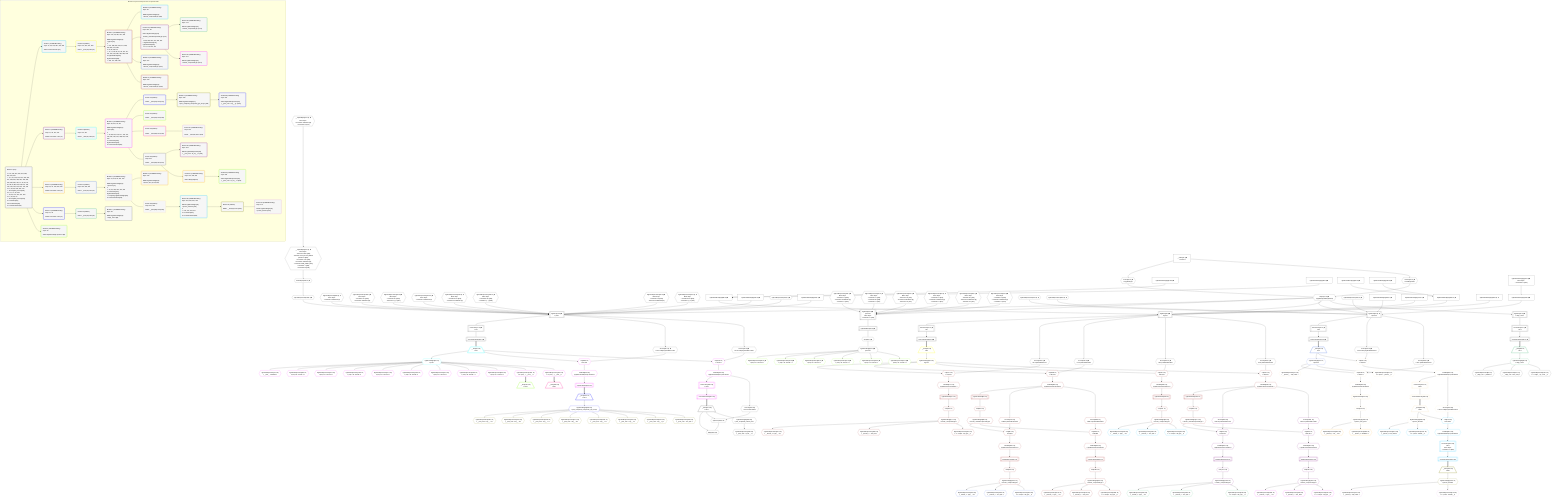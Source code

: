 %%{init: {'themeVariables': { 'fontSize': '12px'}}}%%
graph TD
    classDef path fill:#eee,stroke:#000,color:#000
    classDef plan fill:#fff,stroke-width:1px,color:#000
    classDef itemplan fill:#fff,stroke-width:2px,color:#000
    classDef unbatchedplan fill:#dff,stroke-width:1px,color:#000
    classDef sideeffectplan fill:#fcc,stroke-width:2px,color:#000
    classDef bucket fill:#f6f6f6,color:#000,stroke-width:2px,text-align:left

    subgraph "Buckets for queries/v4/procedure-computed-fields"
    Bucket0("Bucket 0 (root)<br /><br />1: 274, 278, 282, 290, 294, 298, 306, 310, 322<br />ᐳ: 6, 9, 10, 106, 122, 154, 256, 326, 327, 328, 329, 330, 331, 332, 333, 334, 335, 336, 337, 11, 49, 52, 54, 56, 58, 60, 88, 100, 118, 126, 128, 130, 132, 134, 142, 136, 144, 149<br />2: 15, 25, 30, 286, 302, 314<br />ᐳ: Access[307], Access[311]<br />3: 8, 17, 27, 33, 318<br />ᐳ: 32, 34, 275, 287, 291, 303<br />4: 12, 20, 39, 45<br />ᐳ: Access[319], Access[323]<br />5: Connection[22], ConnectionItems[36]<br />6: ConnectionItems[42]"):::bucket
    Bucket1("Bucket 1 (nullableBoundary)<br />Deps: 12, 36, 275, 287, 291, 303<br /><br />ROOT Connectionᐸ8ᐳ[12]"):::bucket
    Bucket2("Bucket 2 (nullableBoundary)<br />Deps: 17, 39, 307, 311<br /><br />ROOT Connectionᐸ15ᐳ[17]"):::bucket
    Bucket3("Bucket 3 (nullableBoundary)<br />Deps: 22, 42, 319, 323, 326<br /><br />ROOT Connectionᐸ20ᐳ[22]"):::bucket
    Bucket4("Bucket 4 (nullableBoundary)<br />Deps: 27, 45<br /><br />ROOT Connectionᐸ25ᐳ[27]"):::bucket
    Bucket5("Bucket 5 (nullableBoundary)<br />Deps: 34<br /><br />ROOT PgSelectSingleᐸpersonᐳ[34]"):::bucket
    Bucket10("Bucket 10 (listItem)<br />Deps: 275, 287, 291, 303<br /><br />ROOT __Item{10}ᐸ36ᐳ[62]"):::bucket
    Bucket11("Bucket 11 (listItem)<br />Deps: 307, 311<br /><br />ROOT __Item{11}ᐸ39ᐳ[64]"):::bucket
    Bucket12("Bucket 12 (listItem)<br />Deps: 319, 323, 326<br /><br />ROOT __Item{12}ᐸ42ᐳ[66]"):::bucket
    Bucket13("Bucket 13 (listItem)<br /><br />ROOT __Item{13}ᐸ45ᐳ[68]"):::bucket
    Bucket14("Bucket 14 (nullableBoundary)<br />Deps: 275, 63, 287, 291, 303<br /><br />ROOT PgSelectSingle{10}ᐸtypesᐳ[63]<br />1: <br />ᐳ: 276, 288, 292, 304, 277, 289, 293, 305, 279, 283<br />2: 76, 85, 98, 116<br />ᐳ: 75, 77, 84, 86, 97, 99, 115, 117, 161, 184, 202, 280, 281, 284, 285<br />3: PgSelectRows[166], PgSelectRows[189]<br />ᐳ: 165, 167, 188, 190"):::bucket
    Bucket15("Bucket 15 (nullableBoundary)<br />Deps: 65, 307, 64, 311<br /><br />ROOT PgSelectSingle{11}ᐸpostᐳ[65]<br />1: <br />ᐳ: 78, 89, 101, 119, 127, 129, 131, 133, 135, 150, 151, 308, 312, 309, 313<br />2: Connection[155], PgSelectRows[156]<br />3: ConnectionItems[181]"):::bucket
    Bucket16("Bucket 16 (nullableBoundary)<br />Deps: 67, 319, 66, 323, 326<br /><br />ROOT PgSelectSingle{12}ᐸpersonᐳ[67]<br />1: <br />ᐳ: 79, 91, 320, 324, 321, 325<br />2: Connection[107], PgSelectRows[124]<br />ᐳ: First[123], PgSelectSingle[125]<br />3: ConnectionItems[169]"):::bucket
    Bucket17("Bucket 17 (nullableBoundary)<br />Deps: 69<br /><br />ROOT PgSelectSingle{13}ᐸedge_caseᐳ[69]"):::bucket
    Bucket18("Bucket 18 (nullableBoundary)<br />Deps: 99<br /><br />ROOT PgSelectSingle{14}ᐸfrmcdc_compoundTypeᐳ[99]"):::bucket
    Bucket19("Bucket 19 (nullableBoundary)<br />Deps: 305, 117<br /><br />ROOT PgSelectSingle{14}ᐸfrmcdc_nestedCompoundTypeᐳ[117]<br />1: <br />ᐳ: 295, 299, 296, 297, 300, 301<br />2: PgSelectRows[178], PgSelectRows[196]<br />ᐳ: 177, 179, 195, 197"):::bucket
    Bucket20("Bucket 20 (nullableBoundary)<br />Deps: 125<br /><br />ROOT PgSelectSingle{16}ᐸperson_first_postᐳ[125]"):::bucket
    Bucket21("Bucket 21 (listItem)<br /><br />ROOT __Item{21}ᐸ156ᐳ[157]"):::bucket
    Bucket22("Bucket 22 (listItem)<br /><br />ROOT __Item{22}ᐸ150ᐳ[159]"):::bucket
    Bucket23("Bucket 23 (listItem)<br /><br />ROOT __Item{23}ᐸ151ᐳ[160]"):::bucket
    Bucket24("Bucket 24 (nullableBoundary)<br />Deps: 158<br /><br />ROOT PgSelectSingle{21}ᐸpost_computed_compound_type_arrayᐳ[158]"):::bucket
    Bucket25("Bucket 25 (nullableBoundary)<br />Deps: 160<br /><br />ROOT __Item{23}ᐸ151ᐳ[160]"):::bucket
    Bucket29("Bucket 29 (nullableBoundary)<br />Deps: 167<br /><br />ROOT PgSelectSingle{14}ᐸfrmcdc_compoundTypeᐳ[167]"):::bucket
    Bucket30("Bucket 30 (nullableBoundary)<br />Deps: 179<br /><br />ROOT PgSelectSingle{19}ᐸfrmcdc_compoundTypeᐳ[179]"):::bucket
    Bucket31("Bucket 31 (nullableBoundary)<br />Deps: 190<br /><br />ROOT PgSelectSingle{14}ᐸfrmcdc_compoundTypeᐳ[190]"):::bucket
    Bucket32("Bucket 32 (nullableBoundary)<br />Deps: 197<br /><br />ROOT PgSelectSingle{19}ᐸfrmcdc_compoundTypeᐳ[197]"):::bucket
    Bucket33("Bucket 33 (listItem)<br />Deps: 321, 326<br /><br />ROOT __Item{33}ᐸ169ᐳ[205]"):::bucket
    Bucket34("Bucket 34 (listItem)<br />Deps: 313<br /><br />ROOT __Item{34}ᐸ181ᐳ[207]"):::bucket
    Bucket35("Bucket 35 (nullableBoundary)<br />Deps: 206, 326, 315, 205<br /><br />ROOT PgSelectSingle{33}ᐸperson_friendsᐳ[206]<br />1: <br />ᐳ: 241, 247, 316, 317<br />2: Connection[257]<br />3: ConnectionItems[264]"):::bucket
    Bucket36("Bucket 36 (nullableBoundary)<br />Deps: 209<br /><br />ROOT PgClassExpression{34}ᐸ__post_com...al_set__.vᐳ[209]"):::bucket
    Bucket37("Bucket 37 (nullableBoundary)<br />Deps: 210, 209, 250<br /><br />ROOT Edge{34}[210]"):::bucket
    Bucket38("Bucket 38 (nullableBoundary)<br />Deps: 223<br /><br />ROOT PgClassExpression{24}ᐸ__post_com...rray__.”g”ᐳ[223]"):::bucket
    Bucket39("Bucket 39 (nullableBoundary)<br />Deps: 209<br /><br />ROOT PgClassExpression{34}ᐸ__post_com...al_set__.vᐳ[209]"):::bucket
    Bucket41("Bucket 41 (listItem)<br /><br />ROOT __Item{41}ᐸ264ᐳ[269]"):::bucket
    Bucket42("Bucket 42 (nullableBoundary)<br />Deps: 270<br /><br />ROOT PgSelectSingle{41}ᐸperson_friendsᐳ[270]"):::bucket
    end
    Bucket0 --> Bucket1 & Bucket2 & Bucket3 & Bucket4 & Bucket5
    Bucket1 --> Bucket10
    Bucket2 --> Bucket11
    Bucket3 --> Bucket12
    Bucket4 --> Bucket13
    Bucket10 --> Bucket14
    Bucket11 --> Bucket15
    Bucket12 --> Bucket16
    Bucket13 --> Bucket17
    Bucket14 --> Bucket18 & Bucket19 & Bucket29 & Bucket31
    Bucket15 --> Bucket21 & Bucket22 & Bucket23 & Bucket34
    Bucket16 --> Bucket20 & Bucket33
    Bucket19 --> Bucket30 & Bucket32
    Bucket21 --> Bucket24
    Bucket23 --> Bucket25
    Bucket24 --> Bucket38
    Bucket33 --> Bucket35
    Bucket34 --> Bucket36 & Bucket37
    Bucket35 --> Bucket41
    Bucket37 --> Bucket39
    Bucket41 --> Bucket42

    %% plan dependencies
    PgSelect15[["PgSelect[15∈0] ➊<br />ᐸpostᐳ"]]:::plan
    Object11{{"Object[11∈0] ➊<br />ᐸ{pgSettings,withPgClient}ᐳ"}}:::plan
    PgFromExpression88{{"PgFromExpression[88∈0] ➊<br />More deps:<br />- Constantᐸundefinedᐳ[6]"}}:::plan
    PgFromExpression100{{"PgFromExpression[100∈0] ➊<br />More deps:<br />- Constantᐸ15ᐳ[329]<br />- Constantᐸundefinedᐳ[6]"}}:::plan
    PgFromExpression118{{"PgFromExpression[118∈0] ➊<br />More deps:<br />- Constantᐸ20ᐳ[330]<br />- Constantᐸ'[...]'ᐳ[331]"}}:::plan
    PgFromExpression126{{"PgFromExpression[126∈0] ➊<br />More deps:<br />- Constantᐸundefinedᐳ[6]"}}:::plan
    PgFromExpression128{{"PgFromExpression[128∈0] ➊<br />More deps:<br />- Constantᐸ15ᐳ[329]<br />- Constantᐸundefinedᐳ[6]"}}:::plan
    PgFromExpression130{{"PgFromExpression[130∈0] ➊<br />More deps:<br />- Constantᐸ20ᐳ[330]<br />- Constantᐸ'[...]'ᐳ[331]"}}:::plan
    PgFromExpression132{{"PgFromExpression[132∈0] ➊<br />More deps:<br />- Constantᐸ15ᐳ[329]<br />- Constantᐸundefinedᐳ[6]"}}:::plan
    PgFromExpression134{{"PgFromExpression[134∈0] ➊<br />More deps:<br />- Constantᐸ20ᐳ[330]<br />- Constantᐸ'[...]'ᐳ[331]"}}:::plan
    PgFromExpression149{{"PgFromExpression[149∈0] ➊"}}:::plan
    PgSelectInlineApply306["PgSelectInlineApply[306∈0] ➊"]:::plan
    PgFromExpression154{{"PgFromExpression[154∈0] ➊"}}:::plan
    PgSelectInlineApply310["PgSelectInlineApply[310∈0] ➊"]:::plan
    Object11 & PgFromExpression88 & PgFromExpression100 & PgFromExpression118 & PgFromExpression126 & PgFromExpression128 & PgFromExpression130 & PgFromExpression132 & PgFromExpression134 & PgFromExpression149 & PgSelectInlineApply306 & PgFromExpression154 & PgSelectInlineApply310 --> PgSelect15
    PgSelect30[["PgSelect[30∈0] ➊<br />ᐸpersonᐳ<br />More deps:<br />- Constantᐸ1ᐳ[326]"]]:::plan
    PgFromExpression49{{"PgFromExpression[49∈0] ➊<br />More deps:<br />- Constantᐸ1ᐳ[326]<br />- Constantᐸundefinedᐳ[6]<br />- Constantᐸ7ᐳ[327]"}}:::plan
    PgFromExpression52{{"PgFromExpression[52∈0] ➊<br />More deps:<br />- Constantᐸ1ᐳ[326]<br />- Constantᐸ8ᐳ[328]<br />- Constantᐸ7ᐳ[327]"}}:::plan
    PgFromExpression54{{"PgFromExpression[54∈0] ➊<br />More deps:<br />- Constantᐸ1ᐳ[326]<br />- Constantᐸundefinedᐳ[6]<br />- Constantᐸ7ᐳ[327]"}}:::plan
    PgFromExpression56{{"PgFromExpression[56∈0] ➊<br />More deps:<br />- Constantᐸ1ᐳ[326]<br />- Constantᐸundefinedᐳ[6]<br />- Constantᐸ7ᐳ[327]"}}:::plan
    PgFromExpression58{{"PgFromExpression[58∈0] ➊<br />More deps:<br />- Constantᐸ1ᐳ[326]<br />- Constantᐸundefinedᐳ[6]<br />- Constantᐸ7ᐳ[327]"}}:::plan
    PgFromExpression60{{"PgFromExpression[60∈0] ➊<br />More deps:<br />- Constantᐸ1ᐳ[326]<br />- Constantᐸundefinedᐳ[6]<br />- Constantᐸ7ᐳ[327]"}}:::plan
    Object11 & PgFromExpression49 & PgFromExpression52 & PgFromExpression54 & PgFromExpression56 & PgFromExpression58 & PgFromExpression60 --> PgSelect30
    __InputObject136{{"__InputObject[136∈0] ➊<br />More deps:<br />- Constantᐸ419ᐳ[332]<br />- Constantᐸ'easy cheesy baked potatoes'ᐳ[333]<br />- Constantᐸ'red'ᐳ[334]<br />- Constantᐸundefinedᐳ[6]<br />- Constantᐸ'BAR_FOO'ᐳ[335]<br />- Constantᐸ''ᐳ[336]<br />- Constantᐸ8ᐳ[328]"}}:::plan
    __InputObject142{{"__InputObject[142∈0] ➊<br />More deps:<br />- Constantᐸundefinedᐳ[6]<br />- Constantᐸ5ᐳ[337]"}}:::plan
    __InputObject142 --> __InputObject136
    PgSelect20[["PgSelect[20∈0] ➊<br />ᐸpersonᐳ"]]:::plan
    PgFromExpression106{{"PgFromExpression[106∈0] ➊"}}:::plan
    PgFromExpression256{{"PgFromExpression[256∈0] ➊"}}:::plan
    PgSelectInlineApply318["PgSelectInlineApply[318∈0] ➊"]:::plan
    PgFromExpression122{{"PgFromExpression[122∈0] ➊"}}:::plan
    PgSelectInlineApply322["PgSelectInlineApply[322∈0] ➊"]:::plan
    Object11 & PgFromExpression106 & PgFromExpression256 & PgSelectInlineApply318 & PgFromExpression122 & PgSelectInlineApply322 --> PgSelect20
    PgSelect8[["PgSelect[8∈0] ➊<br />ᐸtypesᐳ"]]:::plan
    PgSelectInlineApply274["PgSelectInlineApply[274∈0] ➊"]:::plan
    PgSelectInlineApply286["PgSelectInlineApply[286∈0] ➊"]:::plan
    PgSelectInlineApply290["PgSelectInlineApply[290∈0] ➊"]:::plan
    PgSelectInlineApply302["PgSelectInlineApply[302∈0] ➊"]:::plan
    Object11 & PgSelectInlineApply274 & PgSelectInlineApply286 & PgSelectInlineApply290 & PgSelectInlineApply302 --> PgSelect8
    Access9{{"Access[9∈0] ➊<br />ᐸ2.pgSettingsᐳ"}}:::plan
    Access10{{"Access[10∈0] ➊<br />ᐸ2.withPgClientᐳ"}}:::plan
    Access9 & Access10 --> Object11
    PgSelectInlineApply278["PgSelectInlineApply[278∈0] ➊"]:::plan
    PgSelectInlineApply282["PgSelectInlineApply[282∈0] ➊"]:::plan
    PgSelectInlineApply278 & PgSelectInlineApply282 --> PgSelectInlineApply286
    PgSelectInlineApply294["PgSelectInlineApply[294∈0] ➊"]:::plan
    PgSelectInlineApply298["PgSelectInlineApply[298∈0] ➊"]:::plan
    PgSelectInlineApply294 & PgSelectInlineApply298 --> PgSelectInlineApply302
    __Value2["__Value[2∈0] ➊<br />ᐸcontextᐳ"]:::plan
    __Value2 --> Access9
    __Value2 --> Access10
    Connection12[["Connection[12∈0] ➊<br />ᐸ8ᐳ"]]:::plan
    PgSelect8 --> Connection12
    Connection17[["Connection[17∈0] ➊<br />ᐸ15ᐳ"]]:::plan
    PgSelect15 --> Connection17
    Connection22[["Connection[22∈0] ➊<br />ᐸ20ᐳ"]]:::plan
    PgSelect20 --> Connection22
    PgSelect25[["PgSelect[25∈0] ➊<br />ᐸedge_caseᐳ"]]:::plan
    Object11 --> PgSelect25
    Connection27[["Connection[27∈0] ➊<br />ᐸ25ᐳ"]]:::plan
    PgSelect25 --> Connection27
    First32{{"First[32∈0] ➊"}}:::plan
    PgSelectRows33[["PgSelectRows[33∈0] ➊"]]:::plan
    PgSelectRows33 --> First32
    PgSelect30 --> PgSelectRows33
    PgSelectSingle34{{"PgSelectSingle[34∈0] ➊<br />ᐸpersonᐳ"}}:::plan
    First32 --> PgSelectSingle34
    ConnectionItems36[["ConnectionItems[36∈0] ➊"]]:::plan
    Connection12 --> ConnectionItems36
    ConnectionItems39[["ConnectionItems[39∈0] ➊"]]:::plan
    Connection17 --> ConnectionItems39
    ConnectionItems42[["ConnectionItems[42∈0] ➊"]]:::plan
    Connection22 --> ConnectionItems42
    ConnectionItems45[["ConnectionItems[45∈0] ➊"]]:::plan
    Connection27 --> ConnectionItems45
    BakedInput144{{"BakedInput[144∈0] ➊"}}:::plan
    __InputObject136 --> BakedInput144
    BakedInput144 --> PgFromExpression149
    Access275{{"Access[275∈0] ➊<br />ᐸ8.m.joinDetailsFor71ᐳ"}}:::plan
    PgSelect8 --> Access275
    Access287{{"Access[287∈0] ➊<br />ᐸ8.m.joinDetailsFor82ᐳ"}}:::plan
    PgSelect8 --> Access287
    Access291{{"Access[291∈0] ➊<br />ᐸ8.m.joinDetailsFor95ᐳ"}}:::plan
    PgSelect8 --> Access291
    Access303{{"Access[303∈0] ➊<br />ᐸ8.m.joinDetailsFor113ᐳ"}}:::plan
    PgSelect8 --> Access303
    Access307{{"Access[307∈0] ➊<br />ᐸ15.m.subqueryDetailsFor145ᐳ"}}:::plan
    PgSelect15 --> Access307
    Access311{{"Access[311∈0] ➊<br />ᐸ15.m.subqueryDetailsFor152ᐳ"}}:::plan
    PgSelect15 --> Access311
    PgSelectInlineApply314["PgSelectInlineApply[314∈0] ➊<br />More deps:<br />- Constantᐸ1ᐳ[326]"]:::plan
    PgSelectInlineApply314 --> PgSelectInlineApply318
    Access319{{"Access[319∈0] ➊<br />ᐸ20.m.subqueryDetailsFor102ᐳ"}}:::plan
    PgSelect20 --> Access319
    Access323{{"Access[323∈0] ➊<br />ᐸ20.m.joinDetailsFor120ᐳ"}}:::plan
    PgSelect20 --> Access323
    PgClassExpression50{{"PgClassExpression[50∈5] ➊<br />ᐸ(1/0) /* E...ferred! */ᐳ"}}:::plan
    PgSelectSingle34 --> PgClassExpression50
    PgClassExpression53{{"PgClassExpression[53∈5] ➊<br />ᐸ(1/0) /* E...ferred! */ᐳ"}}:::plan
    PgSelectSingle34 --> PgClassExpression53
    PgClassExpression55{{"PgClassExpression[55∈5] ➊<br />ᐸ(1/0) /* E...ferred! */ᐳ"}}:::plan
    PgSelectSingle34 --> PgClassExpression55
    PgClassExpression57{{"PgClassExpression[57∈5] ➊<br />ᐸ(1/0) /* E...ferred! */ᐳ"}}:::plan
    PgSelectSingle34 --> PgClassExpression57
    PgClassExpression59{{"PgClassExpression[59∈5] ➊<br />ᐸ(1/0) /* E...ferred! */ᐳ"}}:::plan
    PgSelectSingle34 --> PgClassExpression59
    PgClassExpression61{{"PgClassExpression[61∈5] ➊<br />ᐸ(1/0) /* E...ferred! */ᐳ"}}:::plan
    PgSelectSingle34 --> PgClassExpression61
    __Item62[/"__Item[62∈10]<br />ᐸ36ᐳ"\]:::itemplan
    ConnectionItems36 ==> __Item62
    PgSelectSingle63{{"PgSelectSingle[63∈10]<br />ᐸtypesᐳ"}}:::plan
    __Item62 --> PgSelectSingle63
    __Item64[/"__Item[64∈11]<br />ᐸ39ᐳ"\]:::itemplan
    ConnectionItems39 ==> __Item64
    PgSelectSingle65{{"PgSelectSingle[65∈11]<br />ᐸpostᐳ"}}:::plan
    __Item64 --> PgSelectSingle65
    __Item66[/"__Item[66∈12]<br />ᐸ42ᐳ"\]:::itemplan
    ConnectionItems42 ==> __Item66
    PgSelectSingle67{{"PgSelectSingle[67∈12]<br />ᐸpersonᐳ"}}:::plan
    __Item66 --> PgSelectSingle67
    __Item68[/"__Item[68∈13]<br />ᐸ45ᐳ"\]:::itemplan
    ConnectionItems45 ==> __Item68
    PgSelectSingle69{{"PgSelectSingle[69∈13]<br />ᐸedge_caseᐳ"}}:::plan
    __Item68 --> PgSelectSingle69
    List276{{"List[276∈14]<br />ᐸ275,63ᐳ"}}:::plan
    Access275 & PgSelectSingle63 --> List276
    List280{{"List[280∈14]<br />ᐸ279,86ᐳ"}}:::plan
    Access279{{"Access[279∈14]<br />ᐸ289.m.joinDetailsFor163ᐳ"}}:::plan
    PgSelectSingle86{{"PgSelectSingle[86∈14]<br />ᐸfrmcdc_nestedCompoundTypeᐳ"}}:::plan
    Access279 & PgSelectSingle86 --> List280
    List284{{"List[284∈14]<br />ᐸ283,86ᐳ"}}:::plan
    Access283{{"Access[283∈14]<br />ᐸ289.m.joinDetailsFor186ᐳ"}}:::plan
    Access283 & PgSelectSingle86 --> List284
    List288{{"List[288∈14]<br />ᐸ287,63ᐳ"}}:::plan
    Access287 & PgSelectSingle63 --> List288
    List292{{"List[292∈14]<br />ᐸ291,63ᐳ"}}:::plan
    Access291 & PgSelectSingle63 --> List292
    List304{{"List[304∈14]<br />ᐸ303,63ᐳ"}}:::plan
    Access303 & PgSelectSingle63 --> List304
    First75{{"First[75∈14]"}}:::plan
    PgSelectRows76[["PgSelectRows[76∈14]"]]:::plan
    PgSelectRows76 --> First75
    Lambda277{{"Lambda[277∈14]<br />ᐸpgInlineViaJoinTransformᐳ"}}:::plan
    Lambda277 --> PgSelectRows76
    PgSelectSingle77{{"PgSelectSingle[77∈14]<br />ᐸfrmcdc_compoundTypeᐳ"}}:::plan
    First75 --> PgSelectSingle77
    First84{{"First[84∈14]"}}:::plan
    PgSelectRows85[["PgSelectRows[85∈14]"]]:::plan
    PgSelectRows85 --> First84
    Lambda289{{"Lambda[289∈14]<br />ᐸpgInlineViaJoinTransformᐳ"}}:::plan
    Lambda289 --> PgSelectRows85
    First84 --> PgSelectSingle86
    First97{{"First[97∈14]"}}:::plan
    PgSelectRows98[["PgSelectRows[98∈14]"]]:::plan
    PgSelectRows98 --> First97
    Lambda293{{"Lambda[293∈14]<br />ᐸpgInlineViaJoinTransformᐳ"}}:::plan
    Lambda293 --> PgSelectRows98
    PgSelectSingle99{{"PgSelectSingle[99∈14]<br />ᐸfrmcdc_compoundTypeᐳ"}}:::plan
    First97 --> PgSelectSingle99
    First115{{"First[115∈14]"}}:::plan
    PgSelectRows116[["PgSelectRows[116∈14]"]]:::plan
    PgSelectRows116 --> First115
    Lambda305{{"Lambda[305∈14]<br />ᐸpgInlineViaJoinTransformᐳ"}}:::plan
    Lambda305 --> PgSelectRows116
    PgSelectSingle117{{"PgSelectSingle[117∈14]<br />ᐸfrmcdc_nestedCompoundTypeᐳ"}}:::plan
    First115 --> PgSelectSingle117
    PgClassExpression161{{"PgClassExpression[161∈14]<br />ᐸ__frmcdc_c...type__.”a”ᐳ"}}:::plan
    PgSelectSingle77 --> PgClassExpression161
    First165{{"First[165∈14]"}}:::plan
    PgSelectRows166[["PgSelectRows[166∈14]"]]:::plan
    PgSelectRows166 --> First165
    Lambda281{{"Lambda[281∈14]<br />ᐸpgInlineViaJoinTransformᐳ"}}:::plan
    Lambda281 --> PgSelectRows166
    PgSelectSingle167{{"PgSelectSingle[167∈14]<br />ᐸfrmcdc_compoundTypeᐳ"}}:::plan
    First165 --> PgSelectSingle167
    PgClassExpression184{{"PgClassExpression[184∈14]<br />ᐸ__frmcdc_c....”foo_bar”ᐳ"}}:::plan
    PgSelectSingle77 --> PgClassExpression184
    First188{{"First[188∈14]"}}:::plan
    PgSelectRows189[["PgSelectRows[189∈14]"]]:::plan
    PgSelectRows189 --> First188
    Lambda285{{"Lambda[285∈14]<br />ᐸpgInlineViaJoinTransformᐳ"}}:::plan
    Lambda285 --> PgSelectRows189
    PgSelectSingle190{{"PgSelectSingle[190∈14]<br />ᐸfrmcdc_compoundTypeᐳ"}}:::plan
    First188 --> PgSelectSingle190
    PgClassExpression202{{"PgClassExpression[202∈14]<br />ᐸ”c”.”compo...nd_type__)ᐳ"}}:::plan
    PgSelectSingle77 --> PgClassExpression202
    List276 --> Lambda277
    Lambda289 --> Access279
    List280 --> Lambda281
    Lambda289 --> Access283
    List284 --> Lambda285
    List288 --> Lambda289
    List292 --> Lambda293
    List304 --> Lambda305
    List308{{"List[308∈15]<br />ᐸ307,64ᐳ"}}:::plan
    Access307 & __Item64 --> List308
    List312{{"List[312∈15]<br />ᐸ311,64ᐳ"}}:::plan
    Access311 & __Item64 --> List312
    PgClassExpression78{{"PgClassExpression[78∈15]<br />ᐸ__post__.”headline”ᐳ"}}:::plan
    PgSelectSingle65 --> PgClassExpression78
    PgClassExpression89{{"PgClassExpression[89∈15]<br />ᐸ(1/0) /* E...ferred! */ᐳ"}}:::plan
    PgSelectSingle65 --> PgClassExpression89
    PgClassExpression101{{"PgClassExpression[101∈15]<br />ᐸ(1/0) /* E...ferred! */ᐳ"}}:::plan
    PgSelectSingle65 --> PgClassExpression101
    PgClassExpression119{{"PgClassExpression[119∈15]<br />ᐸ(1/0) /* E...ferred! */ᐳ"}}:::plan
    PgSelectSingle65 --> PgClassExpression119
    PgClassExpression127{{"PgClassExpression[127∈15]<br />ᐸ(1/0) /* E...ferred! */ᐳ"}}:::plan
    PgSelectSingle65 --> PgClassExpression127
    PgClassExpression129{{"PgClassExpression[129∈15]<br />ᐸ(1/0) /* E...ferred! */ᐳ"}}:::plan
    PgSelectSingle65 --> PgClassExpression129
    PgClassExpression131{{"PgClassExpression[131∈15]<br />ᐸ(1/0) /* E...ferred! */ᐳ"}}:::plan
    PgSelectSingle65 --> PgClassExpression131
    PgClassExpression133{{"PgClassExpression[133∈15]<br />ᐸ(1/0) /* E...ferred! */ᐳ"}}:::plan
    PgSelectSingle65 --> PgClassExpression133
    PgClassExpression135{{"PgClassExpression[135∈15]<br />ᐸ(1/0) /* E...ferred! */ᐳ"}}:::plan
    PgSelectSingle65 --> PgClassExpression135
    PgClassExpression150{{"PgClassExpression[150∈15]<br />ᐸ”a”.”post_...(__post__)ᐳ"}}:::plan
    PgSelectSingle65 --> PgClassExpression150
    PgClassExpression151{{"PgClassExpression[151∈15]<br />ᐸ”a”.”post_...(__post__)ᐳ"}}:::plan
    PgSelectSingle65 --> PgClassExpression151
    Connection155[["Connection[155∈15]<br />ᐸ313ᐳ"]]:::plan
    Lambda313{{"Lambda[313∈15]<br />ᐸpgInlineViaSubqueryTransformᐳ"}}:::plan
    Lambda313 --> Connection155
    PgSelectRows156[["PgSelectRows[156∈15]"]]:::plan
    Lambda309{{"Lambda[309∈15]<br />ᐸpgInlineViaSubqueryTransformᐳ"}}:::plan
    Lambda309 --> PgSelectRows156
    ConnectionItems181[["ConnectionItems[181∈15]"]]:::plan
    Connection155 --> ConnectionItems181
    List308 --> Lambda309
    List312 --> Lambda313
    List320{{"List[320∈16]<br />ᐸ319,66ᐳ"}}:::plan
    Access319 & __Item66 --> List320
    List324{{"List[324∈16]<br />ᐸ323,67ᐳ"}}:::plan
    Access323 & PgSelectSingle67 --> List324
    PgClassExpression79{{"PgClassExpression[79∈16]<br />ᐸ__person__...full_name”ᐳ"}}:::plan
    PgSelectSingle67 --> PgClassExpression79
    PgClassExpression91{{"PgClassExpression[91∈16]<br />ᐸ”c”.”perso..._person__)ᐳ"}}:::plan
    PgSelectSingle67 --> PgClassExpression91
    Connection107[["Connection[107∈16]<br />ᐸ321ᐳ"]]:::plan
    Lambda321{{"Lambda[321∈16]<br />ᐸpgInlineViaSubqueryTransformᐳ"}}:::plan
    Lambda321 --> Connection107
    First123{{"First[123∈16]"}}:::plan
    PgSelectRows124[["PgSelectRows[124∈16]"]]:::plan
    PgSelectRows124 --> First123
    Lambda325{{"Lambda[325∈16]<br />ᐸpgInlineViaJoinTransformᐳ"}}:::plan
    Lambda325 --> PgSelectRows124
    PgSelectSingle125{{"PgSelectSingle[125∈16]<br />ᐸperson_first_postᐳ"}}:::plan
    First123 --> PgSelectSingle125
    ConnectionItems169[["ConnectionItems[169∈16]"]]:::plan
    Connection107 --> ConnectionItems169
    List320 --> Lambda321
    List324 --> Lambda325
    PgClassExpression80{{"PgClassExpression[80∈17]<br />ᐸ__edge_cas...s_default”ᐳ"}}:::plan
    PgSelectSingle69 --> PgClassExpression80
    PgClassExpression92{{"PgClassExpression[92∈17]<br />ᐸ__edge_cas...cast_easy”ᐳ"}}:::plan
    PgSelectSingle69 --> PgClassExpression92
    PgClassExpression109{{"PgClassExpression[109∈17]<br />ᐸ”c”.”edge_...ge_case__)ᐳ"}}:::plan
    PgSelectSingle69 --> PgClassExpression109
    PgClassExpression168{{"PgClassExpression[168∈18]<br />ᐸ__frmcdc_c...type__.”a”ᐳ"}}:::plan
    PgSelectSingle99 --> PgClassExpression168
    PgClassExpression191{{"PgClassExpression[191∈18]<br />ᐸ__frmcdc_c....”foo_bar”ᐳ"}}:::plan
    PgSelectSingle99 --> PgClassExpression191
    PgClassExpression204{{"PgClassExpression[204∈18]<br />ᐸ”c”.”compo...nd_type__)ᐳ"}}:::plan
    PgSelectSingle99 --> PgClassExpression204
    List296{{"List[296∈19]<br />ᐸ295,117ᐳ"}}:::plan
    Access295{{"Access[295∈19]<br />ᐸ305.m.joinDetailsFor173ᐳ"}}:::plan
    Access295 & PgSelectSingle117 --> List296
    List300{{"List[300∈19]<br />ᐸ299,117ᐳ"}}:::plan
    Access299{{"Access[299∈19]<br />ᐸ305.m.joinDetailsFor193ᐳ"}}:::plan
    Access299 & PgSelectSingle117 --> List300
    First177{{"First[177∈19]"}}:::plan
    PgSelectRows178[["PgSelectRows[178∈19]"]]:::plan
    PgSelectRows178 --> First177
    Lambda297{{"Lambda[297∈19]<br />ᐸpgInlineViaJoinTransformᐳ"}}:::plan
    Lambda297 --> PgSelectRows178
    PgSelectSingle179{{"PgSelectSingle[179∈19]<br />ᐸfrmcdc_compoundTypeᐳ"}}:::plan
    First177 --> PgSelectSingle179
    First195{{"First[195∈19]"}}:::plan
    PgSelectRows196[["PgSelectRows[196∈19]"]]:::plan
    PgSelectRows196 --> First195
    Lambda301{{"Lambda[301∈19]<br />ᐸpgInlineViaJoinTransformᐳ"}}:::plan
    Lambda301 --> PgSelectRows196
    PgSelectSingle197{{"PgSelectSingle[197∈19]<br />ᐸfrmcdc_compoundTypeᐳ"}}:::plan
    First195 --> PgSelectSingle197
    Lambda305 --> Access295
    List296 --> Lambda297
    Lambda305 --> Access299
    List300 --> Lambda301
    PgClassExpression180{{"PgClassExpression[180∈20]<br />ᐸ__person_f...ost__.”id”ᐳ"}}:::plan
    PgSelectSingle125 --> PgClassExpression180
    PgClassExpression198{{"PgClassExpression[198∈20]<br />ᐸ__person_f...”headline”ᐳ"}}:::plan
    PgSelectSingle125 --> PgClassExpression198
    __Item157[/"__Item[157∈21]<br />ᐸ156ᐳ"\]:::itemplan
    PgSelectRows156 ==> __Item157
    PgSelectSingle158{{"PgSelectSingle[158∈21]<br />ᐸpost_computed_compound_type_arrayᐳ"}}:::plan
    __Item157 --> PgSelectSingle158
    __Item159[/"__Item[159∈22]<br />ᐸ150ᐳ"\]:::itemplan
    PgClassExpression150 ==> __Item159
    __Item160[/"__Item[160∈23]<br />ᐸ151ᐳ"\]:::itemplan
    PgClassExpression151 ==> __Item160
    PgClassExpression211{{"PgClassExpression[211∈24]<br />ᐸ__post_com...rray__.”a”ᐳ"}}:::plan
    PgSelectSingle158 --> PgClassExpression211
    PgClassExpression213{{"PgClassExpression[213∈24]<br />ᐸ__post_com...rray__.”b”ᐳ"}}:::plan
    PgSelectSingle158 --> PgClassExpression213
    PgClassExpression215{{"PgClassExpression[215∈24]<br />ᐸ__post_com...rray__.”c”ᐳ"}}:::plan
    PgSelectSingle158 --> PgClassExpression215
    PgClassExpression217{{"PgClassExpression[217∈24]<br />ᐸ__post_com...rray__.”d”ᐳ"}}:::plan
    PgSelectSingle158 --> PgClassExpression217
    PgClassExpression219{{"PgClassExpression[219∈24]<br />ᐸ__post_com...rray__.”e”ᐳ"}}:::plan
    PgSelectSingle158 --> PgClassExpression219
    PgClassExpression221{{"PgClassExpression[221∈24]<br />ᐸ__post_com...rray__.”f”ᐳ"}}:::plan
    PgSelectSingle158 --> PgClassExpression221
    PgClassExpression223{{"PgClassExpression[223∈24]<br />ᐸ__post_com...rray__.”g”ᐳ"}}:::plan
    PgSelectSingle158 --> PgClassExpression223
    PgClassExpression224{{"PgClassExpression[224∈24]<br />ᐸ__post_com....”foo_bar”ᐳ"}}:::plan
    PgSelectSingle158 --> PgClassExpression224
    PgClassExpression225{{"PgClassExpression[225∈29]<br />ᐸ__frmcdc_c...type__.”a”ᐳ"}}:::plan
    PgSelectSingle167 --> PgClassExpression225
    PgClassExpression229{{"PgClassExpression[229∈29]<br />ᐸ__frmcdc_c....”foo_bar”ᐳ"}}:::plan
    PgSelectSingle167 --> PgClassExpression229
    PgClassExpression234{{"PgClassExpression[234∈29]<br />ᐸ”c”.”compo...nd_type__)ᐳ"}}:::plan
    PgSelectSingle167 --> PgClassExpression234
    PgClassExpression226{{"PgClassExpression[226∈30]<br />ᐸ__frmcdc_c...type__.”a”ᐳ"}}:::plan
    PgSelectSingle179 --> PgClassExpression226
    PgClassExpression230{{"PgClassExpression[230∈30]<br />ᐸ__frmcdc_c....”foo_bar”ᐳ"}}:::plan
    PgSelectSingle179 --> PgClassExpression230
    PgClassExpression236{{"PgClassExpression[236∈30]<br />ᐸ”c”.”compo...nd_type__)ᐳ"}}:::plan
    PgSelectSingle179 --> PgClassExpression236
    PgClassExpression227{{"PgClassExpression[227∈31]<br />ᐸ__frmcdc_c...type__.”a”ᐳ"}}:::plan
    PgSelectSingle190 --> PgClassExpression227
    PgClassExpression231{{"PgClassExpression[231∈31]<br />ᐸ__frmcdc_c....”foo_bar”ᐳ"}}:::plan
    PgSelectSingle190 --> PgClassExpression231
    PgClassExpression238{{"PgClassExpression[238∈31]<br />ᐸ”c”.”compo...nd_type__)ᐳ"}}:::plan
    PgSelectSingle190 --> PgClassExpression238
    PgClassExpression228{{"PgClassExpression[228∈32]<br />ᐸ__frmcdc_c...type__.”a”ᐳ"}}:::plan
    PgSelectSingle197 --> PgClassExpression228
    PgClassExpression232{{"PgClassExpression[232∈32]<br />ᐸ__frmcdc_c....”foo_bar”ᐳ"}}:::plan
    PgSelectSingle197 --> PgClassExpression232
    PgClassExpression240{{"PgClassExpression[240∈32]<br />ᐸ”c”.”compo...nd_type__)ᐳ"}}:::plan
    PgSelectSingle197 --> PgClassExpression240
    __Item205[/"__Item[205∈33]<br />ᐸ169ᐳ"\]:::itemplan
    ConnectionItems169 ==> __Item205
    PgSelectSingle206{{"PgSelectSingle[206∈33]<br />ᐸperson_friendsᐳ"}}:::plan
    __Item205 --> PgSelectSingle206
    Access315{{"Access[315∈33]<br />ᐸ321.m.subqueryDetailsFor252ᐳ"}}:::plan
    Lambda321 --> Access315
    Edge210{{"Edge[210∈34]"}}:::plan
    __Item207[/"__Item[207∈34]<br />ᐸ181ᐳ"\]:::itemplan
    PgCursor250{{"PgCursor[250∈34]"}}:::plan
    __Item207 & PgCursor250 --> Edge210
    Access249{{"Access[249∈34]<br />ᐸ313.cursorDetailsᐳ"}}:::plan
    __Item207 & Access249 --> PgCursor250
    ConnectionItems181 ==> __Item207
    PgSelectSingle208{{"PgSelectSingle[208∈34]<br />ᐸpost_computed_interval_setᐳ"}}:::plan
    __Item207 --> PgSelectSingle208
    PgClassExpression209{{"PgClassExpression[209∈34]<br />ᐸ__post_com...al_set__.vᐳ"}}:::plan
    PgSelectSingle208 --> PgClassExpression209
    Lambda313 --> Access249
    Connection257[["Connection[257∈35]<br />ᐸ317ᐳ<br />More deps:<br />- Constantᐸ1ᐳ[326]"]]:::plan
    Lambda317{{"Lambda[317∈35]<br />ᐸpgInlineViaSubqueryTransformᐳ"}}:::plan
    Lambda317 --> Connection257
    List316{{"List[316∈35]<br />ᐸ315,205ᐳ"}}:::plan
    Access315 & __Item205 --> List316
    PgClassExpression241{{"PgClassExpression[241∈35]<br />ᐸ__person_f...full_name”ᐳ"}}:::plan
    PgSelectSingle206 --> PgClassExpression241
    PgClassExpression247{{"PgClassExpression[247∈35]<br />ᐸ”c”.”perso...friends__)ᐳ"}}:::plan
    PgSelectSingle206 --> PgClassExpression247
    ConnectionItems264[["ConnectionItems[264∈35]"]]:::plan
    Connection257 --> ConnectionItems264
    List316 --> Lambda317
    __Item269[/"__Item[269∈41]<br />ᐸ264ᐳ"\]:::itemplan
    ConnectionItems264 ==> __Item269
    PgSelectSingle270{{"PgSelectSingle[270∈41]<br />ᐸperson_friendsᐳ"}}:::plan
    __Item269 --> PgSelectSingle270
    PgClassExpression271{{"PgClassExpression[271∈42]<br />ᐸ__person_f...full_name”ᐳ"}}:::plan
    PgSelectSingle270 --> PgClassExpression271
    PgClassExpression273{{"PgClassExpression[273∈42]<br />ᐸ”c”.”perso...friends__)ᐳ"}}:::plan
    PgSelectSingle270 --> PgClassExpression273

    %% define steps
    classDef bucket0 stroke:#696969
    class Bucket0,__Value2,PgSelect8,Access9,Access10,Object11,Connection12,PgSelect15,Connection17,PgSelect20,Connection22,PgSelect25,Connection27,PgSelect30,First32,PgSelectRows33,PgSelectSingle34,ConnectionItems36,ConnectionItems39,ConnectionItems42,ConnectionItems45,PgFromExpression49,PgFromExpression52,PgFromExpression54,PgFromExpression56,PgFromExpression58,PgFromExpression60,PgFromExpression88,PgFromExpression100,PgFromExpression106,PgFromExpression118,PgFromExpression122,PgFromExpression126,PgFromExpression128,PgFromExpression130,PgFromExpression132,PgFromExpression134,__InputObject136,__InputObject142,BakedInput144,PgFromExpression149,PgFromExpression154,PgFromExpression256,PgSelectInlineApply274,Access275,PgSelectInlineApply278,PgSelectInlineApply282,PgSelectInlineApply286,Access287,PgSelectInlineApply290,Access291,PgSelectInlineApply294,PgSelectInlineApply298,PgSelectInlineApply302,Access303,PgSelectInlineApply306,Access307,PgSelectInlineApply310,Access311,PgSelectInlineApply314,PgSelectInlineApply318,Access319,PgSelectInlineApply322,Access323 bucket0
    classDef bucket1 stroke:#00bfff
    class Bucket1 bucket1
    classDef bucket2 stroke:#7f007f
    class Bucket2 bucket2
    classDef bucket3 stroke:#ffa500
    class Bucket3 bucket3
    classDef bucket4 stroke:#0000ff
    class Bucket4 bucket4
    classDef bucket5 stroke:#7fff00
    class Bucket5,PgClassExpression50,PgClassExpression53,PgClassExpression55,PgClassExpression57,PgClassExpression59,PgClassExpression61 bucket5
    classDef bucket10 stroke:#ffff00
    class Bucket10,__Item62,PgSelectSingle63 bucket10
    classDef bucket11 stroke:#00ffff
    class Bucket11,__Item64,PgSelectSingle65 bucket11
    classDef bucket12 stroke:#4169e1
    class Bucket12,__Item66,PgSelectSingle67 bucket12
    classDef bucket13 stroke:#3cb371
    class Bucket13,__Item68,PgSelectSingle69 bucket13
    classDef bucket14 stroke:#a52a2a
    class Bucket14,First75,PgSelectRows76,PgSelectSingle77,First84,PgSelectRows85,PgSelectSingle86,First97,PgSelectRows98,PgSelectSingle99,First115,PgSelectRows116,PgSelectSingle117,PgClassExpression161,First165,PgSelectRows166,PgSelectSingle167,PgClassExpression184,First188,PgSelectRows189,PgSelectSingle190,PgClassExpression202,List276,Lambda277,Access279,List280,Lambda281,Access283,List284,Lambda285,List288,Lambda289,List292,Lambda293,List304,Lambda305 bucket14
    classDef bucket15 stroke:#ff00ff
    class Bucket15,PgClassExpression78,PgClassExpression89,PgClassExpression101,PgClassExpression119,PgClassExpression127,PgClassExpression129,PgClassExpression131,PgClassExpression133,PgClassExpression135,PgClassExpression150,PgClassExpression151,Connection155,PgSelectRows156,ConnectionItems181,List308,Lambda309,List312,Lambda313 bucket15
    classDef bucket16 stroke:#f5deb3
    class Bucket16,PgClassExpression79,PgClassExpression91,Connection107,First123,PgSelectRows124,PgSelectSingle125,ConnectionItems169,List320,Lambda321,List324,Lambda325 bucket16
    classDef bucket17 stroke:#696969
    class Bucket17,PgClassExpression80,PgClassExpression92,PgClassExpression109 bucket17
    classDef bucket18 stroke:#00bfff
    class Bucket18,PgClassExpression168,PgClassExpression191,PgClassExpression204 bucket18
    classDef bucket19 stroke:#7f007f
    class Bucket19,First177,PgSelectRows178,PgSelectSingle179,First195,PgSelectRows196,PgSelectSingle197,Access295,List296,Lambda297,Access299,List300,Lambda301 bucket19
    classDef bucket20 stroke:#ffa500
    class Bucket20,PgClassExpression180,PgClassExpression198 bucket20
    classDef bucket21 stroke:#0000ff
    class Bucket21,__Item157,PgSelectSingle158 bucket21
    classDef bucket22 stroke:#7fff00
    class Bucket22,__Item159 bucket22
    classDef bucket23 stroke:#ff1493
    class Bucket23,__Item160 bucket23
    classDef bucket24 stroke:#808000
    class Bucket24,PgClassExpression211,PgClassExpression213,PgClassExpression215,PgClassExpression217,PgClassExpression219,PgClassExpression221,PgClassExpression223,PgClassExpression224 bucket24
    classDef bucket25 stroke:#dda0dd
    class Bucket25 bucket25
    classDef bucket29 stroke:#4169e1
    class Bucket29,PgClassExpression225,PgClassExpression229,PgClassExpression234 bucket29
    classDef bucket30 stroke:#3cb371
    class Bucket30,PgClassExpression226,PgClassExpression230,PgClassExpression236 bucket30
    classDef bucket31 stroke:#a52a2a
    class Bucket31,PgClassExpression227,PgClassExpression231,PgClassExpression238 bucket31
    classDef bucket32 stroke:#ff00ff
    class Bucket32,PgClassExpression228,PgClassExpression232,PgClassExpression240 bucket32
    classDef bucket33 stroke:#f5deb3
    class Bucket33,__Item205,PgSelectSingle206,Access315 bucket33
    classDef bucket34 stroke:#696969
    class Bucket34,__Item207,PgSelectSingle208,PgClassExpression209,Edge210,Access249,PgCursor250 bucket34
    classDef bucket35 stroke:#00bfff
    class Bucket35,PgClassExpression241,PgClassExpression247,Connection257,ConnectionItems264,List316,Lambda317 bucket35
    classDef bucket36 stroke:#7f007f
    class Bucket36 bucket36
    classDef bucket37 stroke:#ffa500
    class Bucket37 bucket37
    classDef bucket38 stroke:#0000ff
    class Bucket38 bucket38
    classDef bucket39 stroke:#7fff00
    class Bucket39 bucket39
    classDef bucket41 stroke:#808000
    class Bucket41,__Item269,PgSelectSingle270 bucket41
    classDef bucket42 stroke:#dda0dd
    class Bucket42,PgClassExpression271,PgClassExpression273 bucket42